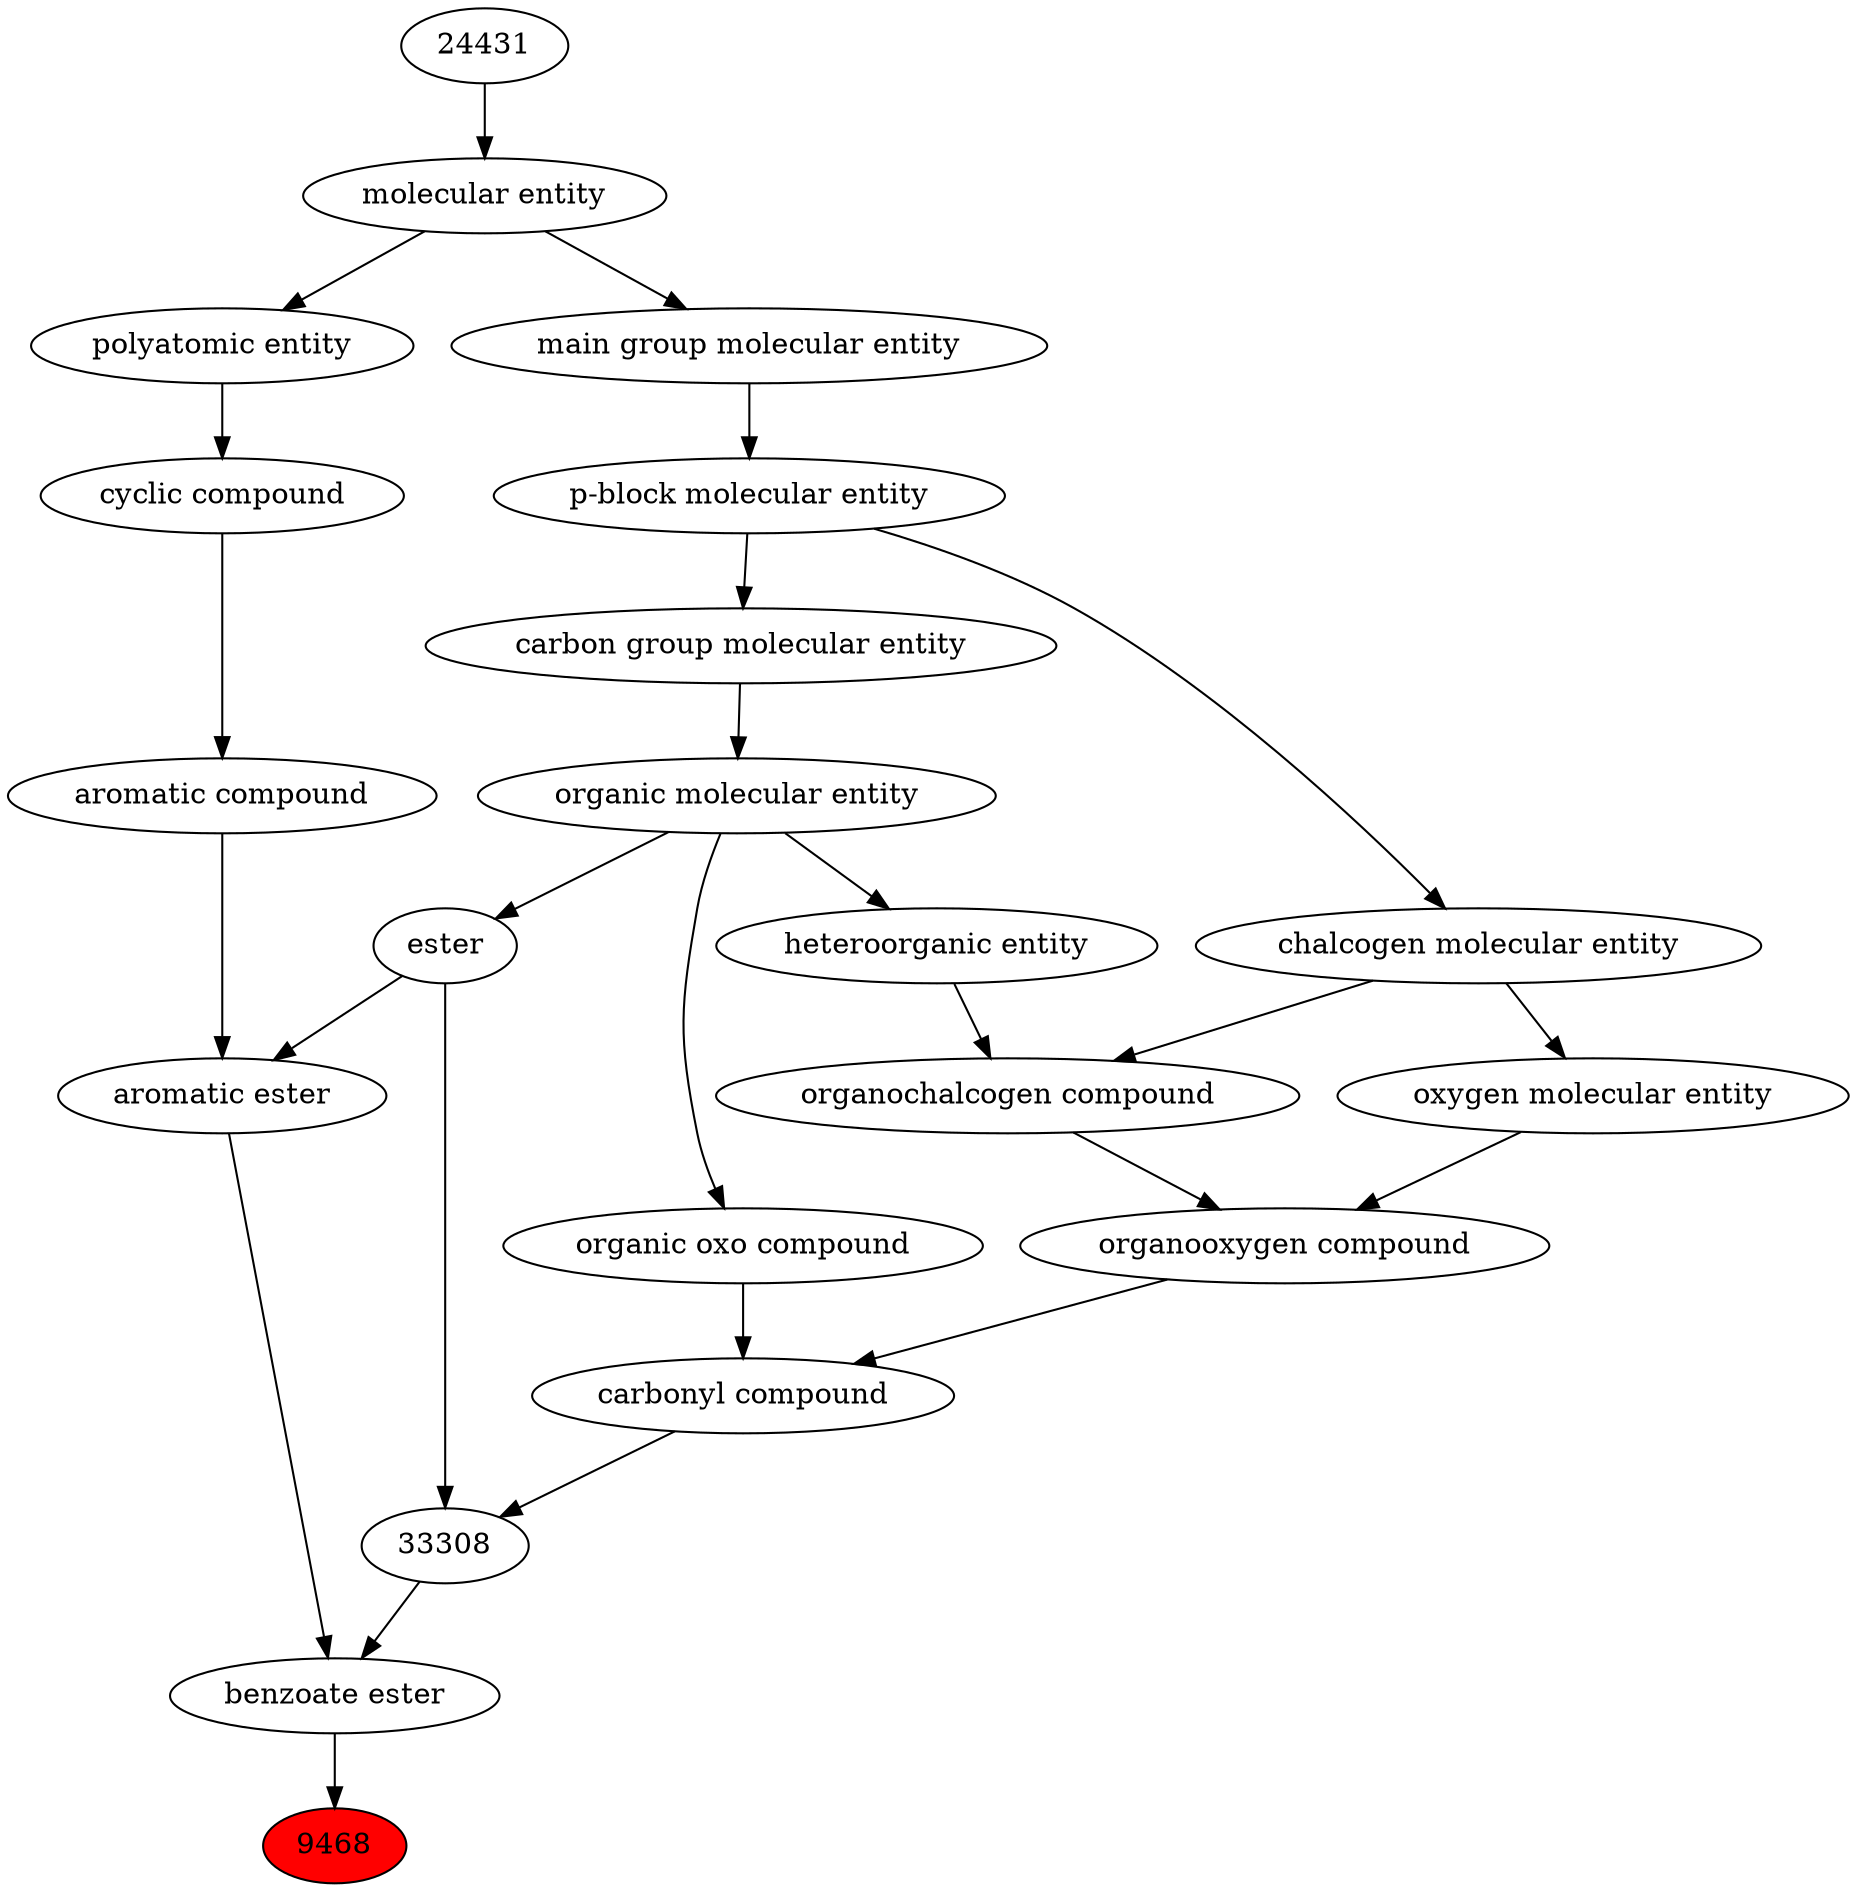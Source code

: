 digraph tree{ 
9468 [label="9468" fillcolor=red style=filled]
36054 -> 9468
36054 [label="benzoate ester"]
33308 -> 36054
62732 -> 36054
33308 [label="33308"]
36586 -> 33308
35701 -> 33308
62732 [label="aromatic ester"]
35701 -> 62732
33655 -> 62732
36586 [label="carbonyl compound"]
36587 -> 36586
36963 -> 36586
35701 [label="ester"]
50860 -> 35701
33655 [label="aromatic compound"]
33595 -> 33655
36587 [label="organic oxo compound"]
50860 -> 36587
36963 [label="organooxygen compound"]
36962 -> 36963
25806 -> 36963
50860 [label="organic molecular entity"]
33582 -> 50860
33595 [label="cyclic compound"]
36357 -> 33595
36962 [label="organochalcogen compound"]
33285 -> 36962
33304 -> 36962
25806 [label="oxygen molecular entity"]
33304 -> 25806
33582 [label="carbon group molecular entity"]
33675 -> 33582
36357 [label="polyatomic entity"]
23367 -> 36357
33285 [label="heteroorganic entity"]
50860 -> 33285
33304 [label="chalcogen molecular entity"]
33675 -> 33304
33675 [label="p-block molecular entity"]
33579 -> 33675
23367 [label="molecular entity"]
24431 -> 23367
33579 [label="main group molecular entity"]
23367 -> 33579
24431 [label="24431"]
}